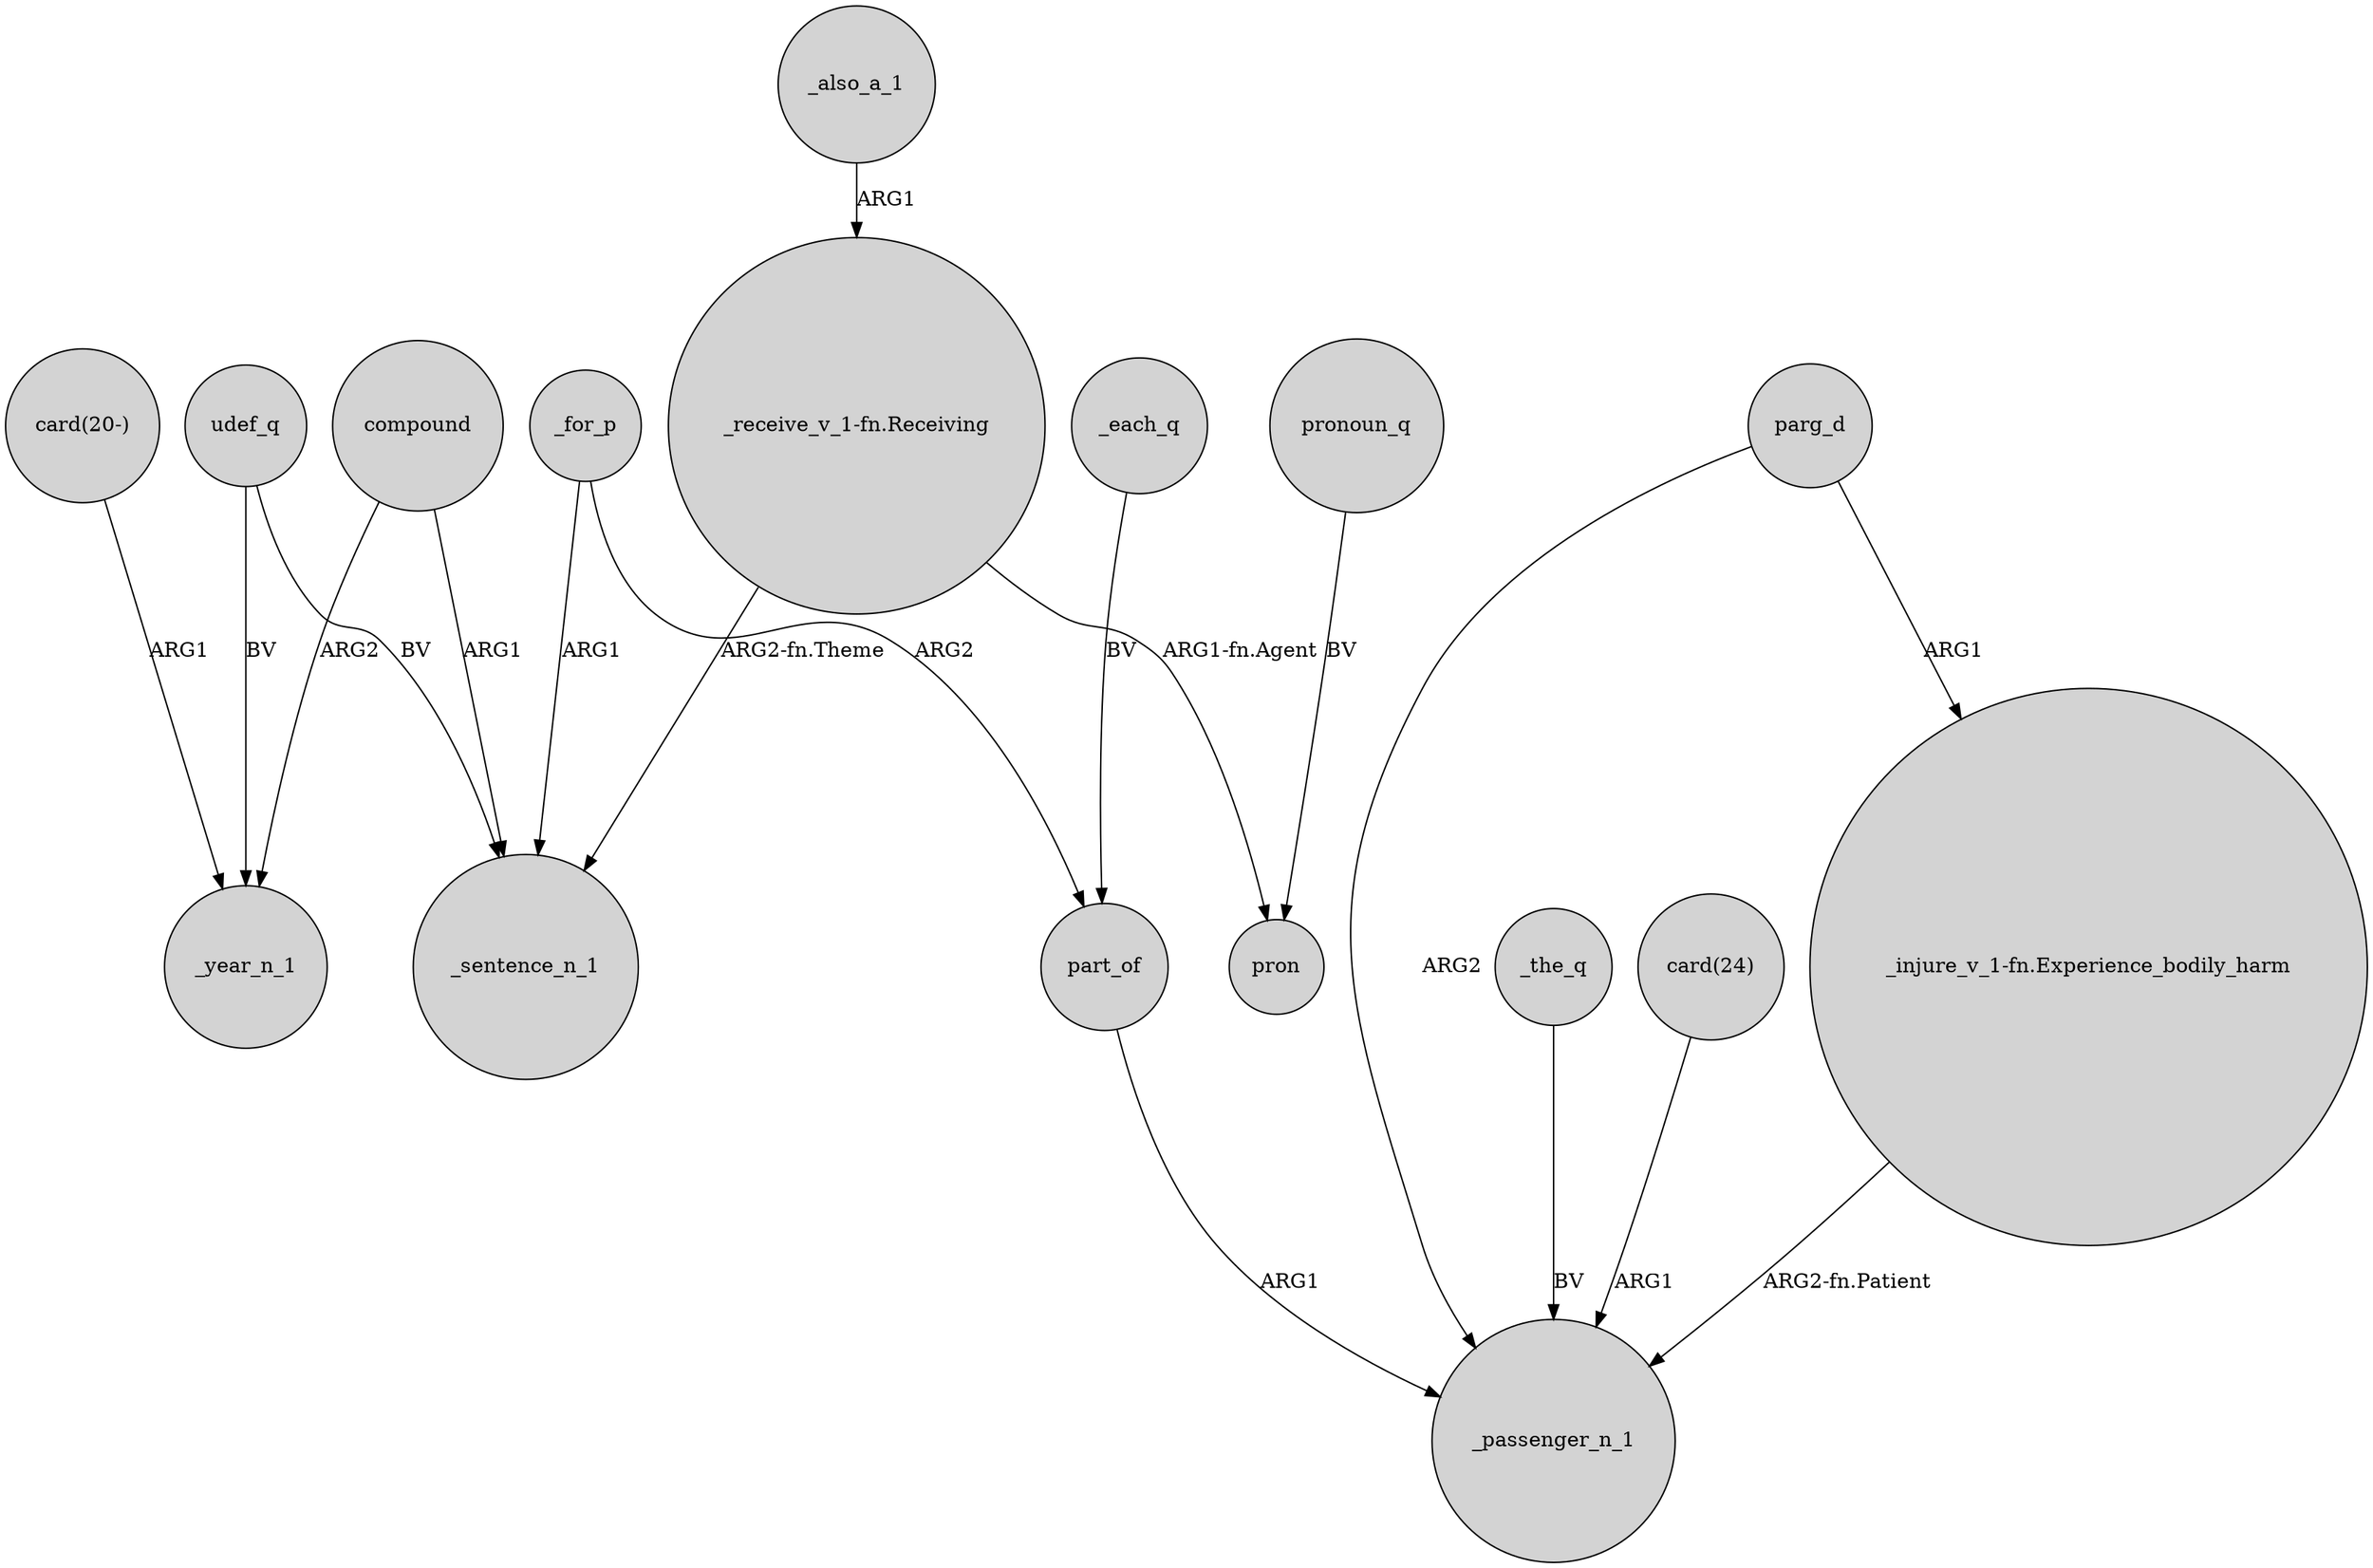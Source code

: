 digraph {
	node [shape=circle style=filled]
	_for_p -> _sentence_n_1 [label=ARG1]
	udef_q -> _year_n_1 [label=BV]
	"_injure_v_1-fn.Experience_bodily_harm" -> _passenger_n_1 [label="ARG2-fn.Patient"]
	_also_a_1 -> "_receive_v_1-fn.Receiving" [label=ARG1]
	compound -> _sentence_n_1 [label=ARG1]
	part_of -> _passenger_n_1 [label=ARG1]
	_the_q -> _passenger_n_1 [label=BV]
	"card(24)" -> _passenger_n_1 [label=ARG1]
	parg_d -> _passenger_n_1 [label=ARG2]
	_each_q -> part_of [label=BV]
	parg_d -> "_injure_v_1-fn.Experience_bodily_harm" [label=ARG1]
	compound -> _year_n_1 [label=ARG2]
	udef_q -> _sentence_n_1 [label=BV]
	"_receive_v_1-fn.Receiving" -> _sentence_n_1 [label="ARG2-fn.Theme"]
	"_receive_v_1-fn.Receiving" -> pron [label="ARG1-fn.Agent"]
	"card(20-)" -> _year_n_1 [label=ARG1]
	_for_p -> part_of [label=ARG2]
	pronoun_q -> pron [label=BV]
}
